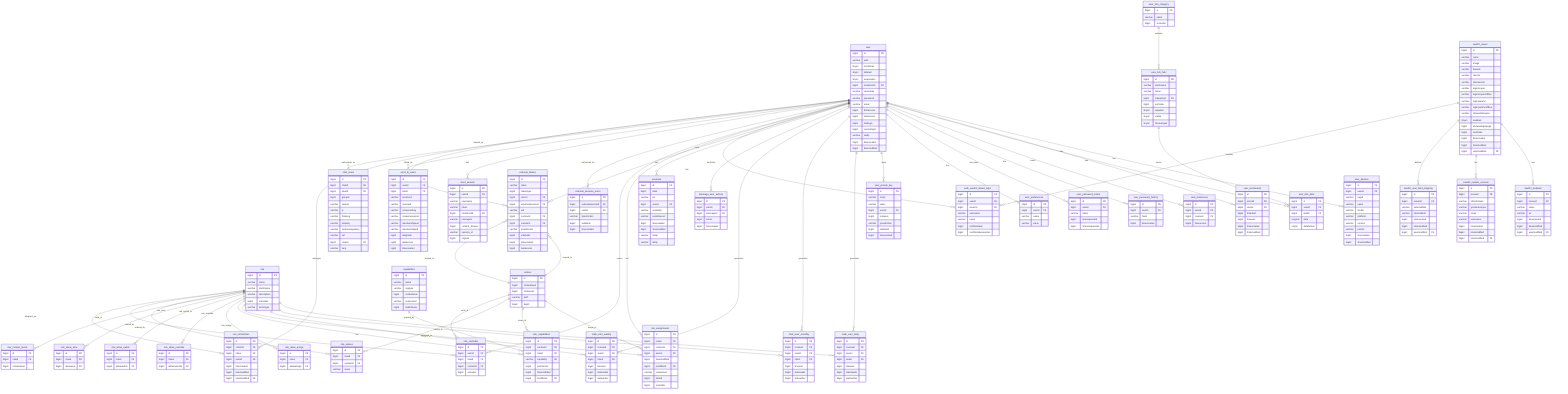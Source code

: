 erDiagram
    %% Core User Tables
    user {
        bigint id PK
        varchar auth
        tinyint confirmed
        tinyint deleted
        tinyint suspended
        bigint mnethostid FK
        varchar username
        varchar password
        varchar email
        bigint firstaccess
        bigint lastaccess
        bigint lastlogin
        bigint currentlogin
        varchar lastip
        bigint timecreated
        bigint timemodified
    }

    user_devices {
        bigint id PK
        bigint userid FK
        varchar appid
        varchar name
        varchar model
        varchar platform
        varchar version
        varchar pushid
        bigint timecreated
        bigint timemodified
    }

    user_enrolments {
        bigint id PK
        bigint enrolid FK
        bigint userid FK
        bigint timestart
        bigint timeend
        bigint timecreated
        bigint timemodified
    }

    user_info_category {
        bigint id PK
        varchar name
        bigint sortorder
    }

    user_info_field {
        bigint id PK
        varchar shortname
        varchar name
        bigint categoryid FK
        bigint sortorder
        tinyint required
        tinyint visible
        tinyint forceunique
    }

    user_info_data {
        bigint id PK
        bigint userid FK
        bigint fieldid FK
        longtext data
        tinyint dataformat
    }

    user_lastaccess {
        bigint id PK
        bigint userid FK
        bigint courseid FK
        bigint timeaccess
    }

    user_password_history {
        bigint id PK
        bigint userid FK
        varchar hash
        bigint timecreated
    }

    user_password_resets {
        bigint id PK
        bigint userid FK
        varchar token
        bigint timerequested
        bigint timererequested
    }

    user_preferences {
        bigint id PK
        bigint userid FK
        varchar name
        varchar value
    }

    user_private_key {
        bigint id PK
        varchar script
        varchar value
        bigint userid FK
        bigint instance
        varchar iprestriction
        bigint validuntil
        bigint timecreated
    }

    %% User Activity/Stats Tables
    stats_user_daily {
        bigint id PK
        bigint courseid FK
        bigint userid FK
        bigint roleid FK
        bigint timeend
        bigint statsreads
        bigint statswrites
    }

    stats_user_monthly {
        bigint id PK
        bigint courseid FK
        bigint userid FK
        bigint roleid FK
        bigint timeend
        bigint statsreads
        bigint statswrites
    }

    stats_user_weekly {
        bigint id PK
        bigint courseid FK
        bigint userid FK
        bigint roleid FK
        bigint timeend
        bigint statsreads
        bigint statswrites
    }

    %% User Messaging/Actions
    message_user_actions {
        bigint id PK
        bigint userid FK
        bigint messageid FK
        bigint action
        bigint timecreated
    }

    %% Core Auth Tables
    sessions {
        bigint id PK
        bigint state
        varchar sid
        bigint userid FK
        varchar sessdata
        varchar sesstimeout
        bigint timecreated
        bigint timemodified
        varchar firstip
        varchar lastip
    }

    external_tokens {
        bigint id PK
        varchar token
        bigint tokentype
        bigint userid FK
        bigint externalserviceid FK
        varchar sid
        bigint contextid FK
        bigint creatorid FK
        varchar iprestriction
        bigint validuntil
        bigint timecreated
        bigint lastaccess
    }

    auth_oauth2_linked_login {
        bigint id PK
        bigint userid FK
        bigint issuerid FK
        varchar username
        varchar email
        bigint confirmtoken
        bigint confirmtokenexpires
    }

    %% OAuth2 Tables
    oauth2_issuer {
        bigint id PK
        varchar name
        varchar image
        varchar baseurl
        varchar clientid
        varchar clientsecret
        varchar loginscopes
        varchar loginscopesoffline
        varchar loginparams
        varchar loginparamsoffline
        varchar alloweddomains
        tinyint enabled
        bigint showonloginpage
        bigint sortorder
        bigint timecreated
        bigint timemodified
        bigint usermodified FK
    }

    oauth2_endpoint {
        bigint id PK
        bigint issuerid FK
        varchar name
        varchar url
        bigint timecreated
        bigint timemodified
        bigint usermodified FK
    }

    oauth2_system_account {
        bigint id PK
        bigint issuerid FK
        varchar refreshtoken
        varchar grantedscopes
        varchar email
        varchar username
        bigint timecreated
        bigint timemodified
        bigint usermodified FK
    }

    oauth2_user_field_mapping {
        bigint id PK
        bigint issuerid FK
        varchar externalfield
        varchar internalfield
        bigint timecreated
        bigint timemodified
        bigint usermodified FK
    }

    %% Role & Permission Tables
    role {
        bigint id PK
        varchar name
        varchar shortname
        varchar description
        bigint sortorder
        varchar archetype
    }

    role_assignments {
        bigint id PK
        bigint roleid FK
        bigint contextid FK
        bigint userid FK
        bigint timemodified
        bigint modifierid FK
        varchar component
        bigint itemid
        bigint sortorder
    }

    role_capabilities {
        bigint id PK
        bigint contextid FK
        bigint roleid FK
        varchar capability FK
        bigint permission
        bigint timemodified
        bigint modifierid FK
    }

    role_allow_assign {
        bigint id PK
        bigint roleid FK
        bigint allowassign FK
    }

    role_allow_override {
        bigint id PK
        bigint roleid FK
        bigint allowoverride FK
    }

    role_allow_switch {
        bigint id PK
        bigint roleid FK
        bigint allowswitch FK
    }

    role_allow_view {
        bigint id PK
        bigint roleid FK
        bigint allowview FK
    }

    role_context_levels {
        bigint id PK
        bigint roleid FK
        bigint contextlevel
    }

    role_names {
        bigint id PK
        bigint roleid FK
        bigint contextid FK
        varchar name
    }

    role_sortorder {
        bigint id PK
        bigint userid FK
        bigint roleid FK
        bigint contextid FK
        bigint sortoder
    }

    %% Context Tables
    context {
        bigint id PK
        bigint contextlevel
        bigint instanceid
        varchar path
        bigint depth
    }

    capabilities {
        bigint id PK
        varchar name
        varchar captype
        bigint contextlevel
        varchar component
        bigint riskbitmask
    }

    %% External Service Authentication
    external_services_users {
        bigint id PK
        bigint externalserviceid FK
        bigint userid FK
        varchar iprestriction
        bigint validuntil
        bigint timecreated
    }

    mnet_session {
        bigint id PK
        bigint userid FK
        varchar username
        varchar token
        bigint mnethostid FK
        varchar useragent
        bigint confirm_timeout
        varchar session_id
        bigint expires
    }

    %% Additional User-Related Tables
    enrol_lti_users {
        bigint id PK
        bigint userid FK
        bigint toolid FK
        varchar serviceurl
        varchar sourceid
        varchar consumerkey
        varchar consumersecret
        varchar membershipsurl
        varchar membershipsid
        bigint lastgrade
        bigint lastaccess
        bigint timecreated
    }

    chat_users {
        bigint id PK
        bigint chatid FK
        bigint userid FK
        bigint groupid
        varchar version
        varchar ip
        varchar firstping
        varchar lastping
        varchar lastmessageping
        varchar sid
        bigint course FK
        varchar lang
    }

    tool_cohortroles {
        bigint id PK
        bigint cohortid FK
        bigint roleid FK
        bigint userid FK
        bigint timecreated
        bigint timemodified
        bigint usermodified FK
    }

    %% Core User Relationships
    user ||--o{ user_devices : "has"
    user ||--o{ user_enrolments : "has"
    user ||--o{ user_info_data : "has"
    user ||--o{ user_lastaccess : "tracks"
    user ||--o{ user_password_history : "has"
    user ||--o{ user_password_resets : "can_have"
    user ||--o{ user_preferences : "has"
    user ||--o{ user_private_key : "owns"

    %% User Info Relationships
    user_info_category ||--o{ user_info_field : "contains"
    user_info_field ||--o{ user_info_data : "stores"

    %% Stats Relationships
    user ||--o{ stats_user_daily : "generates"
    user ||--o{ stats_user_monthly : "generates"
    user ||--o{ stats_user_weekly : "generates"
    role ||--o{ stats_user_daily : "tracked_in"
    role ||--o{ stats_user_monthly : "tracked_in"
    role ||--o{ stats_user_weekly : "tracked_in"

    %% Messaging Relationships
    user ||--o{ message_user_actions : "performs"

    %% Auth Relationships
    user ||--o{ sessions : "has"
    user ||--o{ external_tokens : "owns"
    user ||--o{ auth_oauth2_linked_login : "has"

    %% OAuth2 Relationships
    oauth2_issuer ||--o{ oauth2_endpoint : "has"
    oauth2_issuer ||--o{ oauth2_system_account : "has"
    oauth2_issuer ||--o{ oauth2_user_field_mapping : "defines"
    oauth2_issuer ||--o{ auth_oauth2_linked_login : "provides"

    %% Role Relationships
    role ||--o{ role_assignments : "assigned_to"
    role ||--o{ role_capabilities : "has"
    role ||--o{ role_allow_assign : "can_assign"
    role ||--o{ role_allow_override : "can_override"
    role ||--o{ role_allow_switch : "can_switch_to"
    role ||--o{ role_allow_view : "can_view"
    role ||--o{ role_context_levels : "valid_at"
    role ||--o{ role_names : "named_as"
    role ||--o{ role_sortorder : "ordered_by"

    %% Role to User Relationships
    user ||--o{ role_assignments : "has"
    user ||--o{ role_sortorder : "orders"

    %% Context Relationships
    context ||--o{ role_assignments : "scope_of"
    context ||--o{ role_capabilities : "scope_of"
    context ||--o{ external_tokens : "scoped_to"
    context ||--o{ role_names : "names_in"
    context ||--o{ role_sortorder : "sorts_in"

    %% Capabilities Relationships
    capabilities ||--o{ role_capabilities : "granted_by"

    %% External Service Relationships
    user ||--o{ external_services_users : "authorized_for"
    user ||--o{ mnet_session : "has"
    user ||--o{ enrol_lti_users : "linked_as"

    %% Additional Relationships
    user ||--o{ chat_users : "participates_as"
    user ||--o{ tool_cohortroles : "manages"
    role ||--o{ tool_cohortroles : "assigned_via"

    %% External tokens relationships
    external_tokens }o--|| context : "scoped_to"
    external_tokens }o--|| user : "created_by"